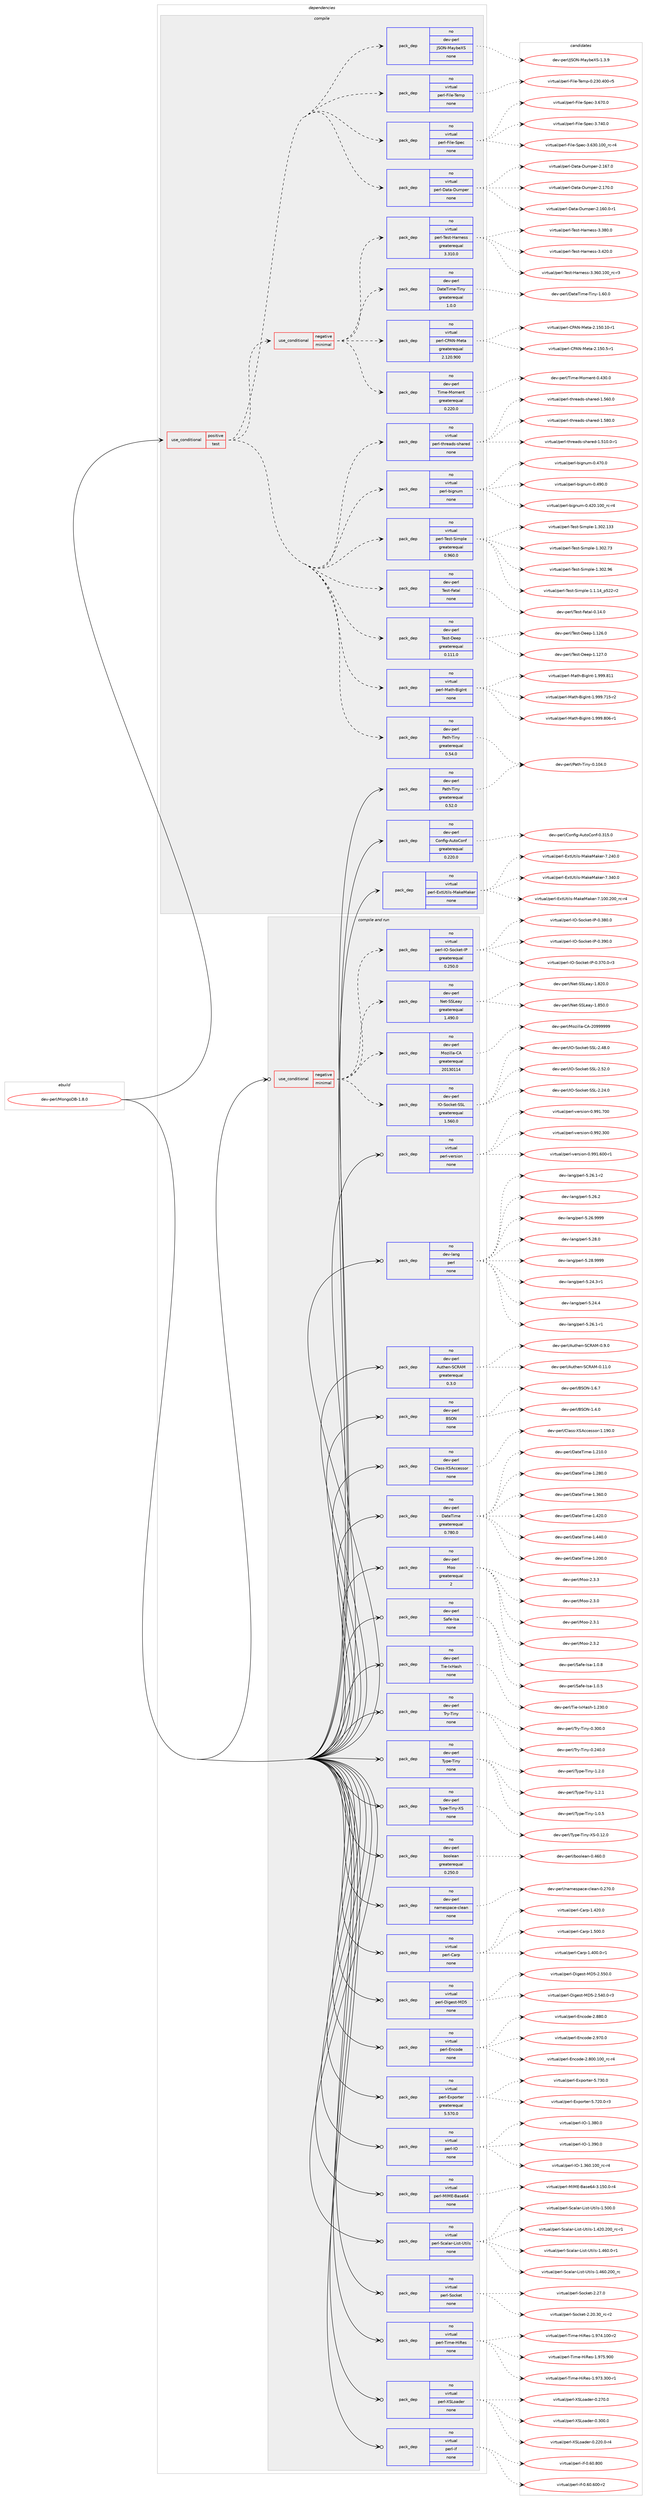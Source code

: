 digraph prolog {

# *************
# Graph options
# *************

newrank=true;
concentrate=true;
compound=true;
graph [rankdir=LR,fontname=Helvetica,fontsize=10,ranksep=1.5];#, ranksep=2.5, nodesep=0.2];
edge  [arrowhead=vee];
node  [fontname=Helvetica,fontsize=10];

# **********
# The ebuild
# **********

subgraph cluster_leftcol {
color=gray;
rank=same;
label=<<i>ebuild</i>>;
id [label="dev-perl/MongoDB-1.8.0", color=red, width=4, href="../dev-perl/MongoDB-1.8.0.svg"];
}

# ****************
# The dependencies
# ****************

subgraph cluster_midcol {
color=gray;
label=<<i>dependencies</i>>;
subgraph cluster_compile {
fillcolor="#eeeeee";
style=filled;
label=<<i>compile</i>>;
subgraph cond368482 {
dependency1384725 [label=<<TABLE BORDER="0" CELLBORDER="1" CELLSPACING="0" CELLPADDING="4"><TR><TD ROWSPAN="3" CELLPADDING="10">use_conditional</TD></TR><TR><TD>positive</TD></TR><TR><TD>test</TD></TR></TABLE>>, shape=none, color=red];
subgraph cond368483 {
dependency1384726 [label=<<TABLE BORDER="0" CELLBORDER="1" CELLSPACING="0" CELLPADDING="4"><TR><TD ROWSPAN="3" CELLPADDING="10">use_conditional</TD></TR><TR><TD>negative</TD></TR><TR><TD>minimal</TD></TR></TABLE>>, shape=none, color=red];
subgraph pack993188 {
dependency1384727 [label=<<TABLE BORDER="0" CELLBORDER="1" CELLSPACING="0" CELLPADDING="4" WIDTH="220"><TR><TD ROWSPAN="6" CELLPADDING="30">pack_dep</TD></TR><TR><TD WIDTH="110">no</TD></TR><TR><TD>virtual</TD></TR><TR><TD>perl-CPAN-Meta</TD></TR><TR><TD>greaterequal</TD></TR><TR><TD>2.120.900</TD></TR></TABLE>>, shape=none, color=blue];
}
dependency1384726:e -> dependency1384727:w [weight=20,style="dashed",arrowhead="vee"];
subgraph pack993189 {
dependency1384728 [label=<<TABLE BORDER="0" CELLBORDER="1" CELLSPACING="0" CELLPADDING="4" WIDTH="220"><TR><TD ROWSPAN="6" CELLPADDING="30">pack_dep</TD></TR><TR><TD WIDTH="110">no</TD></TR><TR><TD>dev-perl</TD></TR><TR><TD>DateTime-Tiny</TD></TR><TR><TD>greaterequal</TD></TR><TR><TD>1.0.0</TD></TR></TABLE>>, shape=none, color=blue];
}
dependency1384726:e -> dependency1384728:w [weight=20,style="dashed",arrowhead="vee"];
subgraph pack993190 {
dependency1384729 [label=<<TABLE BORDER="0" CELLBORDER="1" CELLSPACING="0" CELLPADDING="4" WIDTH="220"><TR><TD ROWSPAN="6" CELLPADDING="30">pack_dep</TD></TR><TR><TD WIDTH="110">no</TD></TR><TR><TD>virtual</TD></TR><TR><TD>perl-Test-Harness</TD></TR><TR><TD>greaterequal</TD></TR><TR><TD>3.310.0</TD></TR></TABLE>>, shape=none, color=blue];
}
dependency1384726:e -> dependency1384729:w [weight=20,style="dashed",arrowhead="vee"];
subgraph pack993191 {
dependency1384730 [label=<<TABLE BORDER="0" CELLBORDER="1" CELLSPACING="0" CELLPADDING="4" WIDTH="220"><TR><TD ROWSPAN="6" CELLPADDING="30">pack_dep</TD></TR><TR><TD WIDTH="110">no</TD></TR><TR><TD>dev-perl</TD></TR><TR><TD>Time-Moment</TD></TR><TR><TD>greaterequal</TD></TR><TR><TD>0.220.0</TD></TR></TABLE>>, shape=none, color=blue];
}
dependency1384726:e -> dependency1384730:w [weight=20,style="dashed",arrowhead="vee"];
}
dependency1384725:e -> dependency1384726:w [weight=20,style="dashed",arrowhead="vee"];
subgraph pack993192 {
dependency1384731 [label=<<TABLE BORDER="0" CELLBORDER="1" CELLSPACING="0" CELLPADDING="4" WIDTH="220"><TR><TD ROWSPAN="6" CELLPADDING="30">pack_dep</TD></TR><TR><TD WIDTH="110">no</TD></TR><TR><TD>virtual</TD></TR><TR><TD>perl-Data-Dumper</TD></TR><TR><TD>none</TD></TR><TR><TD></TD></TR></TABLE>>, shape=none, color=blue];
}
dependency1384725:e -> dependency1384731:w [weight=20,style="dashed",arrowhead="vee"];
subgraph pack993193 {
dependency1384732 [label=<<TABLE BORDER="0" CELLBORDER="1" CELLSPACING="0" CELLPADDING="4" WIDTH="220"><TR><TD ROWSPAN="6" CELLPADDING="30">pack_dep</TD></TR><TR><TD WIDTH="110">no</TD></TR><TR><TD>virtual</TD></TR><TR><TD>perl-File-Spec</TD></TR><TR><TD>none</TD></TR><TR><TD></TD></TR></TABLE>>, shape=none, color=blue];
}
dependency1384725:e -> dependency1384732:w [weight=20,style="dashed",arrowhead="vee"];
subgraph pack993194 {
dependency1384733 [label=<<TABLE BORDER="0" CELLBORDER="1" CELLSPACING="0" CELLPADDING="4" WIDTH="220"><TR><TD ROWSPAN="6" CELLPADDING="30">pack_dep</TD></TR><TR><TD WIDTH="110">no</TD></TR><TR><TD>virtual</TD></TR><TR><TD>perl-File-Temp</TD></TR><TR><TD>none</TD></TR><TR><TD></TD></TR></TABLE>>, shape=none, color=blue];
}
dependency1384725:e -> dependency1384733:w [weight=20,style="dashed",arrowhead="vee"];
subgraph pack993195 {
dependency1384734 [label=<<TABLE BORDER="0" CELLBORDER="1" CELLSPACING="0" CELLPADDING="4" WIDTH="220"><TR><TD ROWSPAN="6" CELLPADDING="30">pack_dep</TD></TR><TR><TD WIDTH="110">no</TD></TR><TR><TD>dev-perl</TD></TR><TR><TD>JSON-MaybeXS</TD></TR><TR><TD>none</TD></TR><TR><TD></TD></TR></TABLE>>, shape=none, color=blue];
}
dependency1384725:e -> dependency1384734:w [weight=20,style="dashed",arrowhead="vee"];
subgraph pack993196 {
dependency1384735 [label=<<TABLE BORDER="0" CELLBORDER="1" CELLSPACING="0" CELLPADDING="4" WIDTH="220"><TR><TD ROWSPAN="6" CELLPADDING="30">pack_dep</TD></TR><TR><TD WIDTH="110">no</TD></TR><TR><TD>virtual</TD></TR><TR><TD>perl-Math-BigInt</TD></TR><TR><TD>none</TD></TR><TR><TD></TD></TR></TABLE>>, shape=none, color=blue];
}
dependency1384725:e -> dependency1384735:w [weight=20,style="dashed",arrowhead="vee"];
subgraph pack993197 {
dependency1384736 [label=<<TABLE BORDER="0" CELLBORDER="1" CELLSPACING="0" CELLPADDING="4" WIDTH="220"><TR><TD ROWSPAN="6" CELLPADDING="30">pack_dep</TD></TR><TR><TD WIDTH="110">no</TD></TR><TR><TD>dev-perl</TD></TR><TR><TD>Path-Tiny</TD></TR><TR><TD>greaterequal</TD></TR><TR><TD>0.54.0</TD></TR></TABLE>>, shape=none, color=blue];
}
dependency1384725:e -> dependency1384736:w [weight=20,style="dashed",arrowhead="vee"];
subgraph pack993198 {
dependency1384737 [label=<<TABLE BORDER="0" CELLBORDER="1" CELLSPACING="0" CELLPADDING="4" WIDTH="220"><TR><TD ROWSPAN="6" CELLPADDING="30">pack_dep</TD></TR><TR><TD WIDTH="110">no</TD></TR><TR><TD>dev-perl</TD></TR><TR><TD>Test-Deep</TD></TR><TR><TD>greaterequal</TD></TR><TR><TD>0.111.0</TD></TR></TABLE>>, shape=none, color=blue];
}
dependency1384725:e -> dependency1384737:w [weight=20,style="dashed",arrowhead="vee"];
subgraph pack993199 {
dependency1384738 [label=<<TABLE BORDER="0" CELLBORDER="1" CELLSPACING="0" CELLPADDING="4" WIDTH="220"><TR><TD ROWSPAN="6" CELLPADDING="30">pack_dep</TD></TR><TR><TD WIDTH="110">no</TD></TR><TR><TD>dev-perl</TD></TR><TR><TD>Test-Fatal</TD></TR><TR><TD>none</TD></TR><TR><TD></TD></TR></TABLE>>, shape=none, color=blue];
}
dependency1384725:e -> dependency1384738:w [weight=20,style="dashed",arrowhead="vee"];
subgraph pack993200 {
dependency1384739 [label=<<TABLE BORDER="0" CELLBORDER="1" CELLSPACING="0" CELLPADDING="4" WIDTH="220"><TR><TD ROWSPAN="6" CELLPADDING="30">pack_dep</TD></TR><TR><TD WIDTH="110">no</TD></TR><TR><TD>virtual</TD></TR><TR><TD>perl-Test-Simple</TD></TR><TR><TD>greaterequal</TD></TR><TR><TD>0.960.0</TD></TR></TABLE>>, shape=none, color=blue];
}
dependency1384725:e -> dependency1384739:w [weight=20,style="dashed",arrowhead="vee"];
subgraph pack993201 {
dependency1384740 [label=<<TABLE BORDER="0" CELLBORDER="1" CELLSPACING="0" CELLPADDING="4" WIDTH="220"><TR><TD ROWSPAN="6" CELLPADDING="30">pack_dep</TD></TR><TR><TD WIDTH="110">no</TD></TR><TR><TD>virtual</TD></TR><TR><TD>perl-bignum</TD></TR><TR><TD>none</TD></TR><TR><TD></TD></TR></TABLE>>, shape=none, color=blue];
}
dependency1384725:e -> dependency1384740:w [weight=20,style="dashed",arrowhead="vee"];
subgraph pack993202 {
dependency1384741 [label=<<TABLE BORDER="0" CELLBORDER="1" CELLSPACING="0" CELLPADDING="4" WIDTH="220"><TR><TD ROWSPAN="6" CELLPADDING="30">pack_dep</TD></TR><TR><TD WIDTH="110">no</TD></TR><TR><TD>virtual</TD></TR><TR><TD>perl-threads-shared</TD></TR><TR><TD>none</TD></TR><TR><TD></TD></TR></TABLE>>, shape=none, color=blue];
}
dependency1384725:e -> dependency1384741:w [weight=20,style="dashed",arrowhead="vee"];
}
id:e -> dependency1384725:w [weight=20,style="solid",arrowhead="vee"];
subgraph pack993203 {
dependency1384742 [label=<<TABLE BORDER="0" CELLBORDER="1" CELLSPACING="0" CELLPADDING="4" WIDTH="220"><TR><TD ROWSPAN="6" CELLPADDING="30">pack_dep</TD></TR><TR><TD WIDTH="110">no</TD></TR><TR><TD>dev-perl</TD></TR><TR><TD>Config-AutoConf</TD></TR><TR><TD>greaterequal</TD></TR><TR><TD>0.220.0</TD></TR></TABLE>>, shape=none, color=blue];
}
id:e -> dependency1384742:w [weight=20,style="solid",arrowhead="vee"];
subgraph pack993204 {
dependency1384743 [label=<<TABLE BORDER="0" CELLBORDER="1" CELLSPACING="0" CELLPADDING="4" WIDTH="220"><TR><TD ROWSPAN="6" CELLPADDING="30">pack_dep</TD></TR><TR><TD WIDTH="110">no</TD></TR><TR><TD>dev-perl</TD></TR><TR><TD>Path-Tiny</TD></TR><TR><TD>greaterequal</TD></TR><TR><TD>0.52.0</TD></TR></TABLE>>, shape=none, color=blue];
}
id:e -> dependency1384743:w [weight=20,style="solid",arrowhead="vee"];
subgraph pack993205 {
dependency1384744 [label=<<TABLE BORDER="0" CELLBORDER="1" CELLSPACING="0" CELLPADDING="4" WIDTH="220"><TR><TD ROWSPAN="6" CELLPADDING="30">pack_dep</TD></TR><TR><TD WIDTH="110">no</TD></TR><TR><TD>virtual</TD></TR><TR><TD>perl-ExtUtils-MakeMaker</TD></TR><TR><TD>none</TD></TR><TR><TD></TD></TR></TABLE>>, shape=none, color=blue];
}
id:e -> dependency1384744:w [weight=20,style="solid",arrowhead="vee"];
}
subgraph cluster_compileandrun {
fillcolor="#eeeeee";
style=filled;
label=<<i>compile and run</i>>;
subgraph cond368484 {
dependency1384745 [label=<<TABLE BORDER="0" CELLBORDER="1" CELLSPACING="0" CELLPADDING="4"><TR><TD ROWSPAN="3" CELLPADDING="10">use_conditional</TD></TR><TR><TD>negative</TD></TR><TR><TD>minimal</TD></TR></TABLE>>, shape=none, color=red];
subgraph pack993206 {
dependency1384746 [label=<<TABLE BORDER="0" CELLBORDER="1" CELLSPACING="0" CELLPADDING="4" WIDTH="220"><TR><TD ROWSPAN="6" CELLPADDING="30">pack_dep</TD></TR><TR><TD WIDTH="110">no</TD></TR><TR><TD>virtual</TD></TR><TR><TD>perl-IO-Socket-IP</TD></TR><TR><TD>greaterequal</TD></TR><TR><TD>0.250.0</TD></TR></TABLE>>, shape=none, color=blue];
}
dependency1384745:e -> dependency1384746:w [weight=20,style="dashed",arrowhead="vee"];
subgraph pack993207 {
dependency1384747 [label=<<TABLE BORDER="0" CELLBORDER="1" CELLSPACING="0" CELLPADDING="4" WIDTH="220"><TR><TD ROWSPAN="6" CELLPADDING="30">pack_dep</TD></TR><TR><TD WIDTH="110">no</TD></TR><TR><TD>dev-perl</TD></TR><TR><TD>IO-Socket-SSL</TD></TR><TR><TD>greaterequal</TD></TR><TR><TD>1.560.0</TD></TR></TABLE>>, shape=none, color=blue];
}
dependency1384745:e -> dependency1384747:w [weight=20,style="dashed",arrowhead="vee"];
subgraph pack993208 {
dependency1384748 [label=<<TABLE BORDER="0" CELLBORDER="1" CELLSPACING="0" CELLPADDING="4" WIDTH="220"><TR><TD ROWSPAN="6" CELLPADDING="30">pack_dep</TD></TR><TR><TD WIDTH="110">no</TD></TR><TR><TD>dev-perl</TD></TR><TR><TD>Mozilla-CA</TD></TR><TR><TD>greaterequal</TD></TR><TR><TD>20130114</TD></TR></TABLE>>, shape=none, color=blue];
}
dependency1384745:e -> dependency1384748:w [weight=20,style="dashed",arrowhead="vee"];
subgraph pack993209 {
dependency1384749 [label=<<TABLE BORDER="0" CELLBORDER="1" CELLSPACING="0" CELLPADDING="4" WIDTH="220"><TR><TD ROWSPAN="6" CELLPADDING="30">pack_dep</TD></TR><TR><TD WIDTH="110">no</TD></TR><TR><TD>dev-perl</TD></TR><TR><TD>Net-SSLeay</TD></TR><TR><TD>greaterequal</TD></TR><TR><TD>1.490.0</TD></TR></TABLE>>, shape=none, color=blue];
}
dependency1384745:e -> dependency1384749:w [weight=20,style="dashed",arrowhead="vee"];
}
id:e -> dependency1384745:w [weight=20,style="solid",arrowhead="odotvee"];
subgraph pack993210 {
dependency1384750 [label=<<TABLE BORDER="0" CELLBORDER="1" CELLSPACING="0" CELLPADDING="4" WIDTH="220"><TR><TD ROWSPAN="6" CELLPADDING="30">pack_dep</TD></TR><TR><TD WIDTH="110">no</TD></TR><TR><TD>dev-lang</TD></TR><TR><TD>perl</TD></TR><TR><TD>none</TD></TR><TR><TD></TD></TR></TABLE>>, shape=none, color=blue];
}
id:e -> dependency1384750:w [weight=20,style="solid",arrowhead="odotvee"];
subgraph pack993211 {
dependency1384751 [label=<<TABLE BORDER="0" CELLBORDER="1" CELLSPACING="0" CELLPADDING="4" WIDTH="220"><TR><TD ROWSPAN="6" CELLPADDING="30">pack_dep</TD></TR><TR><TD WIDTH="110">no</TD></TR><TR><TD>dev-perl</TD></TR><TR><TD>Authen-SCRAM</TD></TR><TR><TD>greaterequal</TD></TR><TR><TD>0.3.0</TD></TR></TABLE>>, shape=none, color=blue];
}
id:e -> dependency1384751:w [weight=20,style="solid",arrowhead="odotvee"];
subgraph pack993212 {
dependency1384752 [label=<<TABLE BORDER="0" CELLBORDER="1" CELLSPACING="0" CELLPADDING="4" WIDTH="220"><TR><TD ROWSPAN="6" CELLPADDING="30">pack_dep</TD></TR><TR><TD WIDTH="110">no</TD></TR><TR><TD>dev-perl</TD></TR><TR><TD>BSON</TD></TR><TR><TD>none</TD></TR><TR><TD></TD></TR></TABLE>>, shape=none, color=blue];
}
id:e -> dependency1384752:w [weight=20,style="solid",arrowhead="odotvee"];
subgraph pack993213 {
dependency1384753 [label=<<TABLE BORDER="0" CELLBORDER="1" CELLSPACING="0" CELLPADDING="4" WIDTH="220"><TR><TD ROWSPAN="6" CELLPADDING="30">pack_dep</TD></TR><TR><TD WIDTH="110">no</TD></TR><TR><TD>dev-perl</TD></TR><TR><TD>Class-XSAccessor</TD></TR><TR><TD>none</TD></TR><TR><TD></TD></TR></TABLE>>, shape=none, color=blue];
}
id:e -> dependency1384753:w [weight=20,style="solid",arrowhead="odotvee"];
subgraph pack993214 {
dependency1384754 [label=<<TABLE BORDER="0" CELLBORDER="1" CELLSPACING="0" CELLPADDING="4" WIDTH="220"><TR><TD ROWSPAN="6" CELLPADDING="30">pack_dep</TD></TR><TR><TD WIDTH="110">no</TD></TR><TR><TD>dev-perl</TD></TR><TR><TD>DateTime</TD></TR><TR><TD>greaterequal</TD></TR><TR><TD>0.780.0</TD></TR></TABLE>>, shape=none, color=blue];
}
id:e -> dependency1384754:w [weight=20,style="solid",arrowhead="odotvee"];
subgraph pack993215 {
dependency1384755 [label=<<TABLE BORDER="0" CELLBORDER="1" CELLSPACING="0" CELLPADDING="4" WIDTH="220"><TR><TD ROWSPAN="6" CELLPADDING="30">pack_dep</TD></TR><TR><TD WIDTH="110">no</TD></TR><TR><TD>dev-perl</TD></TR><TR><TD>Moo</TD></TR><TR><TD>greaterequal</TD></TR><TR><TD>2</TD></TR></TABLE>>, shape=none, color=blue];
}
id:e -> dependency1384755:w [weight=20,style="solid",arrowhead="odotvee"];
subgraph pack993216 {
dependency1384756 [label=<<TABLE BORDER="0" CELLBORDER="1" CELLSPACING="0" CELLPADDING="4" WIDTH="220"><TR><TD ROWSPAN="6" CELLPADDING="30">pack_dep</TD></TR><TR><TD WIDTH="110">no</TD></TR><TR><TD>dev-perl</TD></TR><TR><TD>Safe-Isa</TD></TR><TR><TD>none</TD></TR><TR><TD></TD></TR></TABLE>>, shape=none, color=blue];
}
id:e -> dependency1384756:w [weight=20,style="solid",arrowhead="odotvee"];
subgraph pack993217 {
dependency1384757 [label=<<TABLE BORDER="0" CELLBORDER="1" CELLSPACING="0" CELLPADDING="4" WIDTH="220"><TR><TD ROWSPAN="6" CELLPADDING="30">pack_dep</TD></TR><TR><TD WIDTH="110">no</TD></TR><TR><TD>dev-perl</TD></TR><TR><TD>Tie-IxHash</TD></TR><TR><TD>none</TD></TR><TR><TD></TD></TR></TABLE>>, shape=none, color=blue];
}
id:e -> dependency1384757:w [weight=20,style="solid",arrowhead="odotvee"];
subgraph pack993218 {
dependency1384758 [label=<<TABLE BORDER="0" CELLBORDER="1" CELLSPACING="0" CELLPADDING="4" WIDTH="220"><TR><TD ROWSPAN="6" CELLPADDING="30">pack_dep</TD></TR><TR><TD WIDTH="110">no</TD></TR><TR><TD>dev-perl</TD></TR><TR><TD>Try-Tiny</TD></TR><TR><TD>none</TD></TR><TR><TD></TD></TR></TABLE>>, shape=none, color=blue];
}
id:e -> dependency1384758:w [weight=20,style="solid",arrowhead="odotvee"];
subgraph pack993219 {
dependency1384759 [label=<<TABLE BORDER="0" CELLBORDER="1" CELLSPACING="0" CELLPADDING="4" WIDTH="220"><TR><TD ROWSPAN="6" CELLPADDING="30">pack_dep</TD></TR><TR><TD WIDTH="110">no</TD></TR><TR><TD>dev-perl</TD></TR><TR><TD>Type-Tiny</TD></TR><TR><TD>none</TD></TR><TR><TD></TD></TR></TABLE>>, shape=none, color=blue];
}
id:e -> dependency1384759:w [weight=20,style="solid",arrowhead="odotvee"];
subgraph pack993220 {
dependency1384760 [label=<<TABLE BORDER="0" CELLBORDER="1" CELLSPACING="0" CELLPADDING="4" WIDTH="220"><TR><TD ROWSPAN="6" CELLPADDING="30">pack_dep</TD></TR><TR><TD WIDTH="110">no</TD></TR><TR><TD>dev-perl</TD></TR><TR><TD>Type-Tiny-XS</TD></TR><TR><TD>none</TD></TR><TR><TD></TD></TR></TABLE>>, shape=none, color=blue];
}
id:e -> dependency1384760:w [weight=20,style="solid",arrowhead="odotvee"];
subgraph pack993221 {
dependency1384761 [label=<<TABLE BORDER="0" CELLBORDER="1" CELLSPACING="0" CELLPADDING="4" WIDTH="220"><TR><TD ROWSPAN="6" CELLPADDING="30">pack_dep</TD></TR><TR><TD WIDTH="110">no</TD></TR><TR><TD>dev-perl</TD></TR><TR><TD>boolean</TD></TR><TR><TD>greaterequal</TD></TR><TR><TD>0.250.0</TD></TR></TABLE>>, shape=none, color=blue];
}
id:e -> dependency1384761:w [weight=20,style="solid",arrowhead="odotvee"];
subgraph pack993222 {
dependency1384762 [label=<<TABLE BORDER="0" CELLBORDER="1" CELLSPACING="0" CELLPADDING="4" WIDTH="220"><TR><TD ROWSPAN="6" CELLPADDING="30">pack_dep</TD></TR><TR><TD WIDTH="110">no</TD></TR><TR><TD>dev-perl</TD></TR><TR><TD>namespace-clean</TD></TR><TR><TD>none</TD></TR><TR><TD></TD></TR></TABLE>>, shape=none, color=blue];
}
id:e -> dependency1384762:w [weight=20,style="solid",arrowhead="odotvee"];
subgraph pack993223 {
dependency1384763 [label=<<TABLE BORDER="0" CELLBORDER="1" CELLSPACING="0" CELLPADDING="4" WIDTH="220"><TR><TD ROWSPAN="6" CELLPADDING="30">pack_dep</TD></TR><TR><TD WIDTH="110">no</TD></TR><TR><TD>virtual</TD></TR><TR><TD>perl-Carp</TD></TR><TR><TD>none</TD></TR><TR><TD></TD></TR></TABLE>>, shape=none, color=blue];
}
id:e -> dependency1384763:w [weight=20,style="solid",arrowhead="odotvee"];
subgraph pack993224 {
dependency1384764 [label=<<TABLE BORDER="0" CELLBORDER="1" CELLSPACING="0" CELLPADDING="4" WIDTH="220"><TR><TD ROWSPAN="6" CELLPADDING="30">pack_dep</TD></TR><TR><TD WIDTH="110">no</TD></TR><TR><TD>virtual</TD></TR><TR><TD>perl-Digest-MD5</TD></TR><TR><TD>none</TD></TR><TR><TD></TD></TR></TABLE>>, shape=none, color=blue];
}
id:e -> dependency1384764:w [weight=20,style="solid",arrowhead="odotvee"];
subgraph pack993225 {
dependency1384765 [label=<<TABLE BORDER="0" CELLBORDER="1" CELLSPACING="0" CELLPADDING="4" WIDTH="220"><TR><TD ROWSPAN="6" CELLPADDING="30">pack_dep</TD></TR><TR><TD WIDTH="110">no</TD></TR><TR><TD>virtual</TD></TR><TR><TD>perl-Encode</TD></TR><TR><TD>none</TD></TR><TR><TD></TD></TR></TABLE>>, shape=none, color=blue];
}
id:e -> dependency1384765:w [weight=20,style="solid",arrowhead="odotvee"];
subgraph pack993226 {
dependency1384766 [label=<<TABLE BORDER="0" CELLBORDER="1" CELLSPACING="0" CELLPADDING="4" WIDTH="220"><TR><TD ROWSPAN="6" CELLPADDING="30">pack_dep</TD></TR><TR><TD WIDTH="110">no</TD></TR><TR><TD>virtual</TD></TR><TR><TD>perl-Exporter</TD></TR><TR><TD>greaterequal</TD></TR><TR><TD>5.570.0</TD></TR></TABLE>>, shape=none, color=blue];
}
id:e -> dependency1384766:w [weight=20,style="solid",arrowhead="odotvee"];
subgraph pack993227 {
dependency1384767 [label=<<TABLE BORDER="0" CELLBORDER="1" CELLSPACING="0" CELLPADDING="4" WIDTH="220"><TR><TD ROWSPAN="6" CELLPADDING="30">pack_dep</TD></TR><TR><TD WIDTH="110">no</TD></TR><TR><TD>virtual</TD></TR><TR><TD>perl-IO</TD></TR><TR><TD>none</TD></TR><TR><TD></TD></TR></TABLE>>, shape=none, color=blue];
}
id:e -> dependency1384767:w [weight=20,style="solid",arrowhead="odotvee"];
subgraph pack993228 {
dependency1384768 [label=<<TABLE BORDER="0" CELLBORDER="1" CELLSPACING="0" CELLPADDING="4" WIDTH="220"><TR><TD ROWSPAN="6" CELLPADDING="30">pack_dep</TD></TR><TR><TD WIDTH="110">no</TD></TR><TR><TD>virtual</TD></TR><TR><TD>perl-MIME-Base64</TD></TR><TR><TD>none</TD></TR><TR><TD></TD></TR></TABLE>>, shape=none, color=blue];
}
id:e -> dependency1384768:w [weight=20,style="solid",arrowhead="odotvee"];
subgraph pack993229 {
dependency1384769 [label=<<TABLE BORDER="0" CELLBORDER="1" CELLSPACING="0" CELLPADDING="4" WIDTH="220"><TR><TD ROWSPAN="6" CELLPADDING="30">pack_dep</TD></TR><TR><TD WIDTH="110">no</TD></TR><TR><TD>virtual</TD></TR><TR><TD>perl-Scalar-List-Utils</TD></TR><TR><TD>none</TD></TR><TR><TD></TD></TR></TABLE>>, shape=none, color=blue];
}
id:e -> dependency1384769:w [weight=20,style="solid",arrowhead="odotvee"];
subgraph pack993230 {
dependency1384770 [label=<<TABLE BORDER="0" CELLBORDER="1" CELLSPACING="0" CELLPADDING="4" WIDTH="220"><TR><TD ROWSPAN="6" CELLPADDING="30">pack_dep</TD></TR><TR><TD WIDTH="110">no</TD></TR><TR><TD>virtual</TD></TR><TR><TD>perl-Socket</TD></TR><TR><TD>none</TD></TR><TR><TD></TD></TR></TABLE>>, shape=none, color=blue];
}
id:e -> dependency1384770:w [weight=20,style="solid",arrowhead="odotvee"];
subgraph pack993231 {
dependency1384771 [label=<<TABLE BORDER="0" CELLBORDER="1" CELLSPACING="0" CELLPADDING="4" WIDTH="220"><TR><TD ROWSPAN="6" CELLPADDING="30">pack_dep</TD></TR><TR><TD WIDTH="110">no</TD></TR><TR><TD>virtual</TD></TR><TR><TD>perl-Time-HiRes</TD></TR><TR><TD>none</TD></TR><TR><TD></TD></TR></TABLE>>, shape=none, color=blue];
}
id:e -> dependency1384771:w [weight=20,style="solid",arrowhead="odotvee"];
subgraph pack993232 {
dependency1384772 [label=<<TABLE BORDER="0" CELLBORDER="1" CELLSPACING="0" CELLPADDING="4" WIDTH="220"><TR><TD ROWSPAN="6" CELLPADDING="30">pack_dep</TD></TR><TR><TD WIDTH="110">no</TD></TR><TR><TD>virtual</TD></TR><TR><TD>perl-XSLoader</TD></TR><TR><TD>none</TD></TR><TR><TD></TD></TR></TABLE>>, shape=none, color=blue];
}
id:e -> dependency1384772:w [weight=20,style="solid",arrowhead="odotvee"];
subgraph pack993233 {
dependency1384773 [label=<<TABLE BORDER="0" CELLBORDER="1" CELLSPACING="0" CELLPADDING="4" WIDTH="220"><TR><TD ROWSPAN="6" CELLPADDING="30">pack_dep</TD></TR><TR><TD WIDTH="110">no</TD></TR><TR><TD>virtual</TD></TR><TR><TD>perl-if</TD></TR><TR><TD>none</TD></TR><TR><TD></TD></TR></TABLE>>, shape=none, color=blue];
}
id:e -> dependency1384773:w [weight=20,style="solid",arrowhead="odotvee"];
subgraph pack993234 {
dependency1384774 [label=<<TABLE BORDER="0" CELLBORDER="1" CELLSPACING="0" CELLPADDING="4" WIDTH="220"><TR><TD ROWSPAN="6" CELLPADDING="30">pack_dep</TD></TR><TR><TD WIDTH="110">no</TD></TR><TR><TD>virtual</TD></TR><TR><TD>perl-version</TD></TR><TR><TD>none</TD></TR><TR><TD></TD></TR></TABLE>>, shape=none, color=blue];
}
id:e -> dependency1384774:w [weight=20,style="solid",arrowhead="odotvee"];
}
subgraph cluster_run {
fillcolor="#eeeeee";
style=filled;
label=<<i>run</i>>;
}
}

# **************
# The candidates
# **************

subgraph cluster_choices {
rank=same;
color=gray;
label=<<i>candidates</i>>;

subgraph choice993188 {
color=black;
nodesep=1;
choice118105114116117971084711210111410845678065784577101116974550464953484649484511449 [label="virtual/perl-CPAN-Meta-2.150.10-r1", color=red, width=4,href="../virtual/perl-CPAN-Meta-2.150.10-r1.svg"];
choice1181051141161179710847112101114108456780657845771011169745504649534846534511449 [label="virtual/perl-CPAN-Meta-2.150.5-r1", color=red, width=4,href="../virtual/perl-CPAN-Meta-2.150.5-r1.svg"];
dependency1384727:e -> choice118105114116117971084711210111410845678065784577101116974550464953484649484511449:w [style=dotted,weight="100"];
dependency1384727:e -> choice1181051141161179710847112101114108456780657845771011169745504649534846534511449:w [style=dotted,weight="100"];
}
subgraph choice993189 {
color=black;
nodesep=1;
choice1001011184511210111410847689711610184105109101458410511012145494654484648 [label="dev-perl/DateTime-Tiny-1.60.0", color=red, width=4,href="../dev-perl/DateTime-Tiny-1.60.0.svg"];
dependency1384728:e -> choice1001011184511210111410847689711610184105109101458410511012145494654484648:w [style=dotted,weight="100"];
}
subgraph choice993190 {
color=black;
nodesep=1;
choice118105114116117971084711210111410845841011151164572971141101011151154551465154484649484895114994511451 [label="virtual/perl-Test-Harness-3.360.100_rc-r3", color=red, width=4,href="../virtual/perl-Test-Harness-3.360.100_rc-r3.svg"];
choice118105114116117971084711210111410845841011151164572971141101011151154551465156484648 [label="virtual/perl-Test-Harness-3.380.0", color=red, width=4,href="../virtual/perl-Test-Harness-3.380.0.svg"];
choice118105114116117971084711210111410845841011151164572971141101011151154551465250484648 [label="virtual/perl-Test-Harness-3.420.0", color=red, width=4,href="../virtual/perl-Test-Harness-3.420.0.svg"];
dependency1384729:e -> choice118105114116117971084711210111410845841011151164572971141101011151154551465154484649484895114994511451:w [style=dotted,weight="100"];
dependency1384729:e -> choice118105114116117971084711210111410845841011151164572971141101011151154551465156484648:w [style=dotted,weight="100"];
dependency1384729:e -> choice118105114116117971084711210111410845841011151164572971141101011151154551465250484648:w [style=dotted,weight="100"];
}
subgraph choice993191 {
color=black;
nodesep=1;
choice10010111845112101114108478410510910145771111091011101164548465251484648 [label="dev-perl/Time-Moment-0.430.0", color=red, width=4,href="../dev-perl/Time-Moment-0.430.0.svg"];
dependency1384730:e -> choice10010111845112101114108478410510910145771111091011101164548465251484648:w [style=dotted,weight="100"];
}
subgraph choice993192 {
color=black;
nodesep=1;
choice118105114116117971084711210111410845689711697456811710911210111445504649544846484511449 [label="virtual/perl-Data-Dumper-2.160.0-r1", color=red, width=4,href="../virtual/perl-Data-Dumper-2.160.0-r1.svg"];
choice11810511411611797108471121011141084568971169745681171091121011144550464954554648 [label="virtual/perl-Data-Dumper-2.167.0", color=red, width=4,href="../virtual/perl-Data-Dumper-2.167.0.svg"];
choice11810511411611797108471121011141084568971169745681171091121011144550464955484648 [label="virtual/perl-Data-Dumper-2.170.0", color=red, width=4,href="../virtual/perl-Data-Dumper-2.170.0.svg"];
dependency1384731:e -> choice118105114116117971084711210111410845689711697456811710911210111445504649544846484511449:w [style=dotted,weight="100"];
dependency1384731:e -> choice11810511411611797108471121011141084568971169745681171091121011144550464954554648:w [style=dotted,weight="100"];
dependency1384731:e -> choice11810511411611797108471121011141084568971169745681171091121011144550464955484648:w [style=dotted,weight="100"];
}
subgraph choice993193 {
color=black;
nodesep=1;
choice118105114116117971084711210111410845701051081014583112101994551465451484649484895114994511452 [label="virtual/perl-File-Spec-3.630.100_rc-r4", color=red, width=4,href="../virtual/perl-File-Spec-3.630.100_rc-r4.svg"];
choice118105114116117971084711210111410845701051081014583112101994551465455484648 [label="virtual/perl-File-Spec-3.670.0", color=red, width=4,href="../virtual/perl-File-Spec-3.670.0.svg"];
choice118105114116117971084711210111410845701051081014583112101994551465552484648 [label="virtual/perl-File-Spec-3.740.0", color=red, width=4,href="../virtual/perl-File-Spec-3.740.0.svg"];
dependency1384732:e -> choice118105114116117971084711210111410845701051081014583112101994551465451484649484895114994511452:w [style=dotted,weight="100"];
dependency1384732:e -> choice118105114116117971084711210111410845701051081014583112101994551465455484648:w [style=dotted,weight="100"];
dependency1384732:e -> choice118105114116117971084711210111410845701051081014583112101994551465552484648:w [style=dotted,weight="100"];
}
subgraph choice993194 {
color=black;
nodesep=1;
choice118105114116117971084711210111410845701051081014584101109112454846505148465248484511453 [label="virtual/perl-File-Temp-0.230.400-r5", color=red, width=4,href="../virtual/perl-File-Temp-0.230.400-r5.svg"];
dependency1384733:e -> choice118105114116117971084711210111410845701051081014584101109112454846505148465248484511453:w [style=dotted,weight="100"];
}
subgraph choice993195 {
color=black;
nodesep=1;
choice100101118451121011141084774837978457797121981018883454946514657 [label="dev-perl/JSON-MaybeXS-1.3.9", color=red, width=4,href="../dev-perl/JSON-MaybeXS-1.3.9.svg"];
dependency1384734:e -> choice100101118451121011141084774837978457797121981018883454946514657:w [style=dotted,weight="100"];
}
subgraph choice993196 {
color=black;
nodesep=1;
choice1181051141161179710847112101114108457797116104456610510373110116454946575757465549534511450 [label="virtual/perl-Math-BigInt-1.999.715-r2", color=red, width=4,href="../virtual/perl-Math-BigInt-1.999.715-r2.svg"];
choice1181051141161179710847112101114108457797116104456610510373110116454946575757465648544511449 [label="virtual/perl-Math-BigInt-1.999.806-r1", color=red, width=4,href="../virtual/perl-Math-BigInt-1.999.806-r1.svg"];
choice118105114116117971084711210111410845779711610445661051037311011645494657575746564949 [label="virtual/perl-Math-BigInt-1.999.811", color=red, width=4,href="../virtual/perl-Math-BigInt-1.999.811.svg"];
dependency1384735:e -> choice1181051141161179710847112101114108457797116104456610510373110116454946575757465549534511450:w [style=dotted,weight="100"];
dependency1384735:e -> choice1181051141161179710847112101114108457797116104456610510373110116454946575757465648544511449:w [style=dotted,weight="100"];
dependency1384735:e -> choice118105114116117971084711210111410845779711610445661051037311011645494657575746564949:w [style=dotted,weight="100"];
}
subgraph choice993197 {
color=black;
nodesep=1;
choice1001011184511210111410847809711610445841051101214548464948524648 [label="dev-perl/Path-Tiny-0.104.0", color=red, width=4,href="../dev-perl/Path-Tiny-0.104.0.svg"];
dependency1384736:e -> choice1001011184511210111410847809711610445841051101214548464948524648:w [style=dotted,weight="100"];
}
subgraph choice993198 {
color=black;
nodesep=1;
choice10010111845112101114108478410111511645681011011124549464950544648 [label="dev-perl/Test-Deep-1.126.0", color=red, width=4,href="../dev-perl/Test-Deep-1.126.0.svg"];
choice10010111845112101114108478410111511645681011011124549464950554648 [label="dev-perl/Test-Deep-1.127.0", color=red, width=4,href="../dev-perl/Test-Deep-1.127.0.svg"];
dependency1384737:e -> choice10010111845112101114108478410111511645681011011124549464950544648:w [style=dotted,weight="100"];
dependency1384737:e -> choice10010111845112101114108478410111511645681011011124549464950554648:w [style=dotted,weight="100"];
}
subgraph choice993199 {
color=black;
nodesep=1;
choice1001011184511210111410847841011151164570971169710845484649524648 [label="dev-perl/Test-Fatal-0.14.0", color=red, width=4,href="../dev-perl/Test-Fatal-0.14.0.svg"];
dependency1384738:e -> choice1001011184511210111410847841011151164570971169710845484649524648:w [style=dotted,weight="100"];
}
subgraph choice993200 {
color=black;
nodesep=1;
choice11810511411611797108471121011141084584101115116458310510911210810145494649464952951125350504511450 [label="virtual/perl-Test-Simple-1.1.14_p522-r2", color=red, width=4,href="../virtual/perl-Test-Simple-1.1.14_p522-r2.svg"];
choice11810511411611797108471121011141084584101115116458310510911210810145494651485046495151 [label="virtual/perl-Test-Simple-1.302.133", color=red, width=4,href="../virtual/perl-Test-Simple-1.302.133.svg"];
choice118105114116117971084711210111410845841011151164583105109112108101454946514850465551 [label="virtual/perl-Test-Simple-1.302.73", color=red, width=4,href="../virtual/perl-Test-Simple-1.302.73.svg"];
choice118105114116117971084711210111410845841011151164583105109112108101454946514850465754 [label="virtual/perl-Test-Simple-1.302.96", color=red, width=4,href="../virtual/perl-Test-Simple-1.302.96.svg"];
dependency1384739:e -> choice11810511411611797108471121011141084584101115116458310510911210810145494649464952951125350504511450:w [style=dotted,weight="100"];
dependency1384739:e -> choice11810511411611797108471121011141084584101115116458310510911210810145494651485046495151:w [style=dotted,weight="100"];
dependency1384739:e -> choice118105114116117971084711210111410845841011151164583105109112108101454946514850465551:w [style=dotted,weight="100"];
dependency1384739:e -> choice118105114116117971084711210111410845841011151164583105109112108101454946514850465754:w [style=dotted,weight="100"];
}
subgraph choice993201 {
color=black;
nodesep=1;
choice118105114116117971084711210111410845981051031101171094548465250484649484895114994511452 [label="virtual/perl-bignum-0.420.100_rc-r4", color=red, width=4,href="../virtual/perl-bignum-0.420.100_rc-r4.svg"];
choice118105114116117971084711210111410845981051031101171094548465255484648 [label="virtual/perl-bignum-0.470.0", color=red, width=4,href="../virtual/perl-bignum-0.470.0.svg"];
choice118105114116117971084711210111410845981051031101171094548465257484648 [label="virtual/perl-bignum-0.490.0", color=red, width=4,href="../virtual/perl-bignum-0.490.0.svg"];
dependency1384740:e -> choice118105114116117971084711210111410845981051031101171094548465250484649484895114994511452:w [style=dotted,weight="100"];
dependency1384740:e -> choice118105114116117971084711210111410845981051031101171094548465255484648:w [style=dotted,weight="100"];
dependency1384740:e -> choice118105114116117971084711210111410845981051031101171094548465257484648:w [style=dotted,weight="100"];
}
subgraph choice993202 {
color=black;
nodesep=1;
choice11810511411611797108471121011141084511610411410197100115451151049711410110045494653494846484511449 [label="virtual/perl-threads-shared-1.510.0-r1", color=red, width=4,href="../virtual/perl-threads-shared-1.510.0-r1.svg"];
choice1181051141161179710847112101114108451161041141019710011545115104971141011004549465354484648 [label="virtual/perl-threads-shared-1.560.0", color=red, width=4,href="../virtual/perl-threads-shared-1.560.0.svg"];
choice1181051141161179710847112101114108451161041141019710011545115104971141011004549465356484648 [label="virtual/perl-threads-shared-1.580.0", color=red, width=4,href="../virtual/perl-threads-shared-1.580.0.svg"];
dependency1384741:e -> choice11810511411611797108471121011141084511610411410197100115451151049711410110045494653494846484511449:w [style=dotted,weight="100"];
dependency1384741:e -> choice1181051141161179710847112101114108451161041141019710011545115104971141011004549465354484648:w [style=dotted,weight="100"];
dependency1384741:e -> choice1181051141161179710847112101114108451161041141019710011545115104971141011004549465356484648:w [style=dotted,weight="100"];
}
subgraph choice993203 {
color=black;
nodesep=1;
choice1001011184511210111410847671111101021051034565117116111671111101024548465149534648 [label="dev-perl/Config-AutoConf-0.315.0", color=red, width=4,href="../dev-perl/Config-AutoConf-0.315.0.svg"];
dependency1384742:e -> choice1001011184511210111410847671111101021051034565117116111671111101024548465149534648:w [style=dotted,weight="100"];
}
subgraph choice993204 {
color=black;
nodesep=1;
choice1001011184511210111410847809711610445841051101214548464948524648 [label="dev-perl/Path-Tiny-0.104.0", color=red, width=4,href="../dev-perl/Path-Tiny-0.104.0.svg"];
dependency1384743:e -> choice1001011184511210111410847809711610445841051101214548464948524648:w [style=dotted,weight="100"];
}
subgraph choice993205 {
color=black;
nodesep=1;
choice118105114116117971084711210111410845691201168511610510811545779710710177971071011144555464948484650484895114994511452 [label="virtual/perl-ExtUtils-MakeMaker-7.100.200_rc-r4", color=red, width=4,href="../virtual/perl-ExtUtils-MakeMaker-7.100.200_rc-r4.svg"];
choice118105114116117971084711210111410845691201168511610510811545779710710177971071011144555465052484648 [label="virtual/perl-ExtUtils-MakeMaker-7.240.0", color=red, width=4,href="../virtual/perl-ExtUtils-MakeMaker-7.240.0.svg"];
choice118105114116117971084711210111410845691201168511610510811545779710710177971071011144555465152484648 [label="virtual/perl-ExtUtils-MakeMaker-7.340.0", color=red, width=4,href="../virtual/perl-ExtUtils-MakeMaker-7.340.0.svg"];
dependency1384744:e -> choice118105114116117971084711210111410845691201168511610510811545779710710177971071011144555464948484650484895114994511452:w [style=dotted,weight="100"];
dependency1384744:e -> choice118105114116117971084711210111410845691201168511610510811545779710710177971071011144555465052484648:w [style=dotted,weight="100"];
dependency1384744:e -> choice118105114116117971084711210111410845691201168511610510811545779710710177971071011144555465152484648:w [style=dotted,weight="100"];
}
subgraph choice993206 {
color=black;
nodesep=1;
choice118105114116117971084711210111410845737945831119910710111645738045484651554846484511451 [label="virtual/perl-IO-Socket-IP-0.370.0-r3", color=red, width=4,href="../virtual/perl-IO-Socket-IP-0.370.0-r3.svg"];
choice11810511411611797108471121011141084573794583111991071011164573804548465156484648 [label="virtual/perl-IO-Socket-IP-0.380.0", color=red, width=4,href="../virtual/perl-IO-Socket-IP-0.380.0.svg"];
choice11810511411611797108471121011141084573794583111991071011164573804548465157484648 [label="virtual/perl-IO-Socket-IP-0.390.0", color=red, width=4,href="../virtual/perl-IO-Socket-IP-0.390.0.svg"];
dependency1384746:e -> choice118105114116117971084711210111410845737945831119910710111645738045484651554846484511451:w [style=dotted,weight="100"];
dependency1384746:e -> choice11810511411611797108471121011141084573794583111991071011164573804548465156484648:w [style=dotted,weight="100"];
dependency1384746:e -> choice11810511411611797108471121011141084573794583111991071011164573804548465157484648:w [style=dotted,weight="100"];
}
subgraph choice993207 {
color=black;
nodesep=1;
choice100101118451121011141084773794583111991071011164583837645504650524648 [label="dev-perl/IO-Socket-SSL-2.24.0", color=red, width=4,href="../dev-perl/IO-Socket-SSL-2.24.0.svg"];
choice100101118451121011141084773794583111991071011164583837645504652564648 [label="dev-perl/IO-Socket-SSL-2.48.0", color=red, width=4,href="../dev-perl/IO-Socket-SSL-2.48.0.svg"];
choice100101118451121011141084773794583111991071011164583837645504653504648 [label="dev-perl/IO-Socket-SSL-2.52.0", color=red, width=4,href="../dev-perl/IO-Socket-SSL-2.52.0.svg"];
dependency1384747:e -> choice100101118451121011141084773794583111991071011164583837645504650524648:w [style=dotted,weight="100"];
dependency1384747:e -> choice100101118451121011141084773794583111991071011164583837645504652564648:w [style=dotted,weight="100"];
dependency1384747:e -> choice100101118451121011141084773794583111991071011164583837645504653504648:w [style=dotted,weight="100"];
}
subgraph choice993208 {
color=black;
nodesep=1;
choice10010111845112101114108477711112210510810897456765455048575757575757 [label="dev-perl/Mozilla-CA-20999999", color=red, width=4,href="../dev-perl/Mozilla-CA-20999999.svg"];
dependency1384748:e -> choice10010111845112101114108477711112210510810897456765455048575757575757:w [style=dotted,weight="100"];
}
subgraph choice993209 {
color=black;
nodesep=1;
choice10010111845112101114108477810111645838376101971214549465650484648 [label="dev-perl/Net-SSLeay-1.820.0", color=red, width=4,href="../dev-perl/Net-SSLeay-1.820.0.svg"];
choice10010111845112101114108477810111645838376101971214549465653484648 [label="dev-perl/Net-SSLeay-1.850.0", color=red, width=4,href="../dev-perl/Net-SSLeay-1.850.0.svg"];
dependency1384749:e -> choice10010111845112101114108477810111645838376101971214549465650484648:w [style=dotted,weight="100"];
dependency1384749:e -> choice10010111845112101114108477810111645838376101971214549465653484648:w [style=dotted,weight="100"];
}
subgraph choice993210 {
color=black;
nodesep=1;
choice100101118451089711010347112101114108455346505246514511449 [label="dev-lang/perl-5.24.3-r1", color=red, width=4,href="../dev-lang/perl-5.24.3-r1.svg"];
choice10010111845108971101034711210111410845534650524652 [label="dev-lang/perl-5.24.4", color=red, width=4,href="../dev-lang/perl-5.24.4.svg"];
choice100101118451089711010347112101114108455346505446494511449 [label="dev-lang/perl-5.26.1-r1", color=red, width=4,href="../dev-lang/perl-5.26.1-r1.svg"];
choice100101118451089711010347112101114108455346505446494511450 [label="dev-lang/perl-5.26.1-r2", color=red, width=4,href="../dev-lang/perl-5.26.1-r2.svg"];
choice10010111845108971101034711210111410845534650544650 [label="dev-lang/perl-5.26.2", color=red, width=4,href="../dev-lang/perl-5.26.2.svg"];
choice10010111845108971101034711210111410845534650544657575757 [label="dev-lang/perl-5.26.9999", color=red, width=4,href="../dev-lang/perl-5.26.9999.svg"];
choice10010111845108971101034711210111410845534650564648 [label="dev-lang/perl-5.28.0", color=red, width=4,href="../dev-lang/perl-5.28.0.svg"];
choice10010111845108971101034711210111410845534650564657575757 [label="dev-lang/perl-5.28.9999", color=red, width=4,href="../dev-lang/perl-5.28.9999.svg"];
dependency1384750:e -> choice100101118451089711010347112101114108455346505246514511449:w [style=dotted,weight="100"];
dependency1384750:e -> choice10010111845108971101034711210111410845534650524652:w [style=dotted,weight="100"];
dependency1384750:e -> choice100101118451089711010347112101114108455346505446494511449:w [style=dotted,weight="100"];
dependency1384750:e -> choice100101118451089711010347112101114108455346505446494511450:w [style=dotted,weight="100"];
dependency1384750:e -> choice10010111845108971101034711210111410845534650544650:w [style=dotted,weight="100"];
dependency1384750:e -> choice10010111845108971101034711210111410845534650544657575757:w [style=dotted,weight="100"];
dependency1384750:e -> choice10010111845108971101034711210111410845534650564648:w [style=dotted,weight="100"];
dependency1384750:e -> choice10010111845108971101034711210111410845534650564657575757:w [style=dotted,weight="100"];
}
subgraph choice993211 {
color=black;
nodesep=1;
choice10010111845112101114108476511711610410111045836782657745484649494648 [label="dev-perl/Authen-SCRAM-0.11.0", color=red, width=4,href="../dev-perl/Authen-SCRAM-0.11.0.svg"];
choice100101118451121011141084765117116104101110458367826577454846574648 [label="dev-perl/Authen-SCRAM-0.9.0", color=red, width=4,href="../dev-perl/Authen-SCRAM-0.9.0.svg"];
dependency1384751:e -> choice10010111845112101114108476511711610410111045836782657745484649494648:w [style=dotted,weight="100"];
dependency1384751:e -> choice100101118451121011141084765117116104101110458367826577454846574648:w [style=dotted,weight="100"];
}
subgraph choice993212 {
color=black;
nodesep=1;
choice100101118451121011141084766837978454946524648 [label="dev-perl/BSON-1.4.0", color=red, width=4,href="../dev-perl/BSON-1.4.0.svg"];
choice100101118451121011141084766837978454946544655 [label="dev-perl/BSON-1.6.7", color=red, width=4,href="../dev-perl/BSON-1.6.7.svg"];
dependency1384752:e -> choice100101118451121011141084766837978454946524648:w [style=dotted,weight="100"];
dependency1384752:e -> choice100101118451121011141084766837978454946544655:w [style=dotted,weight="100"];
}
subgraph choice993213 {
color=black;
nodesep=1;
choice100101118451121011141084767108971151154588836599991011151151111144549464957484648 [label="dev-perl/Class-XSAccessor-1.190.0", color=red, width=4,href="../dev-perl/Class-XSAccessor-1.190.0.svg"];
dependency1384753:e -> choice100101118451121011141084767108971151154588836599991011151151111144549464957484648:w [style=dotted,weight="100"];
}
subgraph choice993214 {
color=black;
nodesep=1;
choice10010111845112101114108476897116101841051091014549465048484648 [label="dev-perl/DateTime-1.200.0", color=red, width=4,href="../dev-perl/DateTime-1.200.0.svg"];
choice10010111845112101114108476897116101841051091014549465049484648 [label="dev-perl/DateTime-1.210.0", color=red, width=4,href="../dev-perl/DateTime-1.210.0.svg"];
choice10010111845112101114108476897116101841051091014549465056484648 [label="dev-perl/DateTime-1.280.0", color=red, width=4,href="../dev-perl/DateTime-1.280.0.svg"];
choice10010111845112101114108476897116101841051091014549465154484648 [label="dev-perl/DateTime-1.360.0", color=red, width=4,href="../dev-perl/DateTime-1.360.0.svg"];
choice10010111845112101114108476897116101841051091014549465250484648 [label="dev-perl/DateTime-1.420.0", color=red, width=4,href="../dev-perl/DateTime-1.420.0.svg"];
choice10010111845112101114108476897116101841051091014549465252484648 [label="dev-perl/DateTime-1.440.0", color=red, width=4,href="../dev-perl/DateTime-1.440.0.svg"];
dependency1384754:e -> choice10010111845112101114108476897116101841051091014549465048484648:w [style=dotted,weight="100"];
dependency1384754:e -> choice10010111845112101114108476897116101841051091014549465049484648:w [style=dotted,weight="100"];
dependency1384754:e -> choice10010111845112101114108476897116101841051091014549465056484648:w [style=dotted,weight="100"];
dependency1384754:e -> choice10010111845112101114108476897116101841051091014549465154484648:w [style=dotted,weight="100"];
dependency1384754:e -> choice10010111845112101114108476897116101841051091014549465250484648:w [style=dotted,weight="100"];
dependency1384754:e -> choice10010111845112101114108476897116101841051091014549465252484648:w [style=dotted,weight="100"];
}
subgraph choice993215 {
color=black;
nodesep=1;
choice100101118451121011141084777111111455046514648 [label="dev-perl/Moo-2.3.0", color=red, width=4,href="../dev-perl/Moo-2.3.0.svg"];
choice100101118451121011141084777111111455046514649 [label="dev-perl/Moo-2.3.1", color=red, width=4,href="../dev-perl/Moo-2.3.1.svg"];
choice100101118451121011141084777111111455046514650 [label="dev-perl/Moo-2.3.2", color=red, width=4,href="../dev-perl/Moo-2.3.2.svg"];
choice100101118451121011141084777111111455046514651 [label="dev-perl/Moo-2.3.3", color=red, width=4,href="../dev-perl/Moo-2.3.3.svg"];
dependency1384755:e -> choice100101118451121011141084777111111455046514648:w [style=dotted,weight="100"];
dependency1384755:e -> choice100101118451121011141084777111111455046514649:w [style=dotted,weight="100"];
dependency1384755:e -> choice100101118451121011141084777111111455046514650:w [style=dotted,weight="100"];
dependency1384755:e -> choice100101118451121011141084777111111455046514651:w [style=dotted,weight="100"];
}
subgraph choice993216 {
color=black;
nodesep=1;
choice10010111845112101114108478397102101457311597454946484653 [label="dev-perl/Safe-Isa-1.0.5", color=red, width=4,href="../dev-perl/Safe-Isa-1.0.5.svg"];
choice10010111845112101114108478397102101457311597454946484656 [label="dev-perl/Safe-Isa-1.0.8", color=red, width=4,href="../dev-perl/Safe-Isa-1.0.8.svg"];
dependency1384756:e -> choice10010111845112101114108478397102101457311597454946484653:w [style=dotted,weight="100"];
dependency1384756:e -> choice10010111845112101114108478397102101457311597454946484656:w [style=dotted,weight="100"];
}
subgraph choice993217 {
color=black;
nodesep=1;
choice100101118451121011141084784105101457312072971151044549465051484648 [label="dev-perl/Tie-IxHash-1.230.0", color=red, width=4,href="../dev-perl/Tie-IxHash-1.230.0.svg"];
dependency1384757:e -> choice100101118451121011141084784105101457312072971151044549465051484648:w [style=dotted,weight="100"];
}
subgraph choice993218 {
color=black;
nodesep=1;
choice10010111845112101114108478411412145841051101214548465052484648 [label="dev-perl/Try-Tiny-0.240.0", color=red, width=4,href="../dev-perl/Try-Tiny-0.240.0.svg"];
choice10010111845112101114108478411412145841051101214548465148484648 [label="dev-perl/Try-Tiny-0.300.0", color=red, width=4,href="../dev-perl/Try-Tiny-0.300.0.svg"];
dependency1384758:e -> choice10010111845112101114108478411412145841051101214548465052484648:w [style=dotted,weight="100"];
dependency1384758:e -> choice10010111845112101114108478411412145841051101214548465148484648:w [style=dotted,weight="100"];
}
subgraph choice993219 {
color=black;
nodesep=1;
choice1001011184511210111410847841211121014584105110121454946484653 [label="dev-perl/Type-Tiny-1.0.5", color=red, width=4,href="../dev-perl/Type-Tiny-1.0.5.svg"];
choice1001011184511210111410847841211121014584105110121454946504648 [label="dev-perl/Type-Tiny-1.2.0", color=red, width=4,href="../dev-perl/Type-Tiny-1.2.0.svg"];
choice1001011184511210111410847841211121014584105110121454946504649 [label="dev-perl/Type-Tiny-1.2.1", color=red, width=4,href="../dev-perl/Type-Tiny-1.2.1.svg"];
dependency1384759:e -> choice1001011184511210111410847841211121014584105110121454946484653:w [style=dotted,weight="100"];
dependency1384759:e -> choice1001011184511210111410847841211121014584105110121454946504648:w [style=dotted,weight="100"];
dependency1384759:e -> choice1001011184511210111410847841211121014584105110121454946504649:w [style=dotted,weight="100"];
}
subgraph choice993220 {
color=black;
nodesep=1;
choice100101118451121011141084784121112101458410511012145888345484649504648 [label="dev-perl/Type-Tiny-XS-0.12.0", color=red, width=4,href="../dev-perl/Type-Tiny-XS-0.12.0.svg"];
dependency1384760:e -> choice100101118451121011141084784121112101458410511012145888345484649504648:w [style=dotted,weight="100"];
}
subgraph choice993221 {
color=black;
nodesep=1;
choice100101118451121011141084798111111108101971104548465254484648 [label="dev-perl/boolean-0.460.0", color=red, width=4,href="../dev-perl/boolean-0.460.0.svg"];
dependency1384761:e -> choice100101118451121011141084798111111108101971104548465254484648:w [style=dotted,weight="100"];
}
subgraph choice993222 {
color=black;
nodesep=1;
choice10010111845112101114108471109710910111511297991014599108101971104548465055484648 [label="dev-perl/namespace-clean-0.270.0", color=red, width=4,href="../dev-perl/namespace-clean-0.270.0.svg"];
dependency1384762:e -> choice10010111845112101114108471109710910111511297991014599108101971104548465055484648:w [style=dotted,weight="100"];
}
subgraph choice993223 {
color=black;
nodesep=1;
choice118105114116117971084711210111410845679711411245494652484846484511449 [label="virtual/perl-Carp-1.400.0-r1", color=red, width=4,href="../virtual/perl-Carp-1.400.0-r1.svg"];
choice11810511411611797108471121011141084567971141124549465250484648 [label="virtual/perl-Carp-1.420.0", color=red, width=4,href="../virtual/perl-Carp-1.420.0.svg"];
choice11810511411611797108471121011141084567971141124549465348484648 [label="virtual/perl-Carp-1.500.0", color=red, width=4,href="../virtual/perl-Carp-1.500.0.svg"];
dependency1384763:e -> choice118105114116117971084711210111410845679711411245494652484846484511449:w [style=dotted,weight="100"];
dependency1384763:e -> choice11810511411611797108471121011141084567971141124549465250484648:w [style=dotted,weight="100"];
dependency1384763:e -> choice11810511411611797108471121011141084567971141124549465348484648:w [style=dotted,weight="100"];
}
subgraph choice993224 {
color=black;
nodesep=1;
choice118105114116117971084711210111410845681051031011151164577685345504653524846484511451 [label="virtual/perl-Digest-MD5-2.540.0-r3", color=red, width=4,href="../virtual/perl-Digest-MD5-2.540.0-r3.svg"];
choice11810511411611797108471121011141084568105103101115116457768534550465353484648 [label="virtual/perl-Digest-MD5-2.550.0", color=red, width=4,href="../virtual/perl-Digest-MD5-2.550.0.svg"];
dependency1384764:e -> choice118105114116117971084711210111410845681051031011151164577685345504653524846484511451:w [style=dotted,weight="100"];
dependency1384764:e -> choice11810511411611797108471121011141084568105103101115116457768534550465353484648:w [style=dotted,weight="100"];
}
subgraph choice993225 {
color=black;
nodesep=1;
choice11810511411611797108471121011141084569110991111001014550465648484649484895114994511452 [label="virtual/perl-Encode-2.800.100_rc-r4", color=red, width=4,href="../virtual/perl-Encode-2.800.100_rc-r4.svg"];
choice11810511411611797108471121011141084569110991111001014550465656484648 [label="virtual/perl-Encode-2.880.0", color=red, width=4,href="../virtual/perl-Encode-2.880.0.svg"];
choice11810511411611797108471121011141084569110991111001014550465755484648 [label="virtual/perl-Encode-2.970.0", color=red, width=4,href="../virtual/perl-Encode-2.970.0.svg"];
dependency1384765:e -> choice11810511411611797108471121011141084569110991111001014550465648484649484895114994511452:w [style=dotted,weight="100"];
dependency1384765:e -> choice11810511411611797108471121011141084569110991111001014550465656484648:w [style=dotted,weight="100"];
dependency1384765:e -> choice11810511411611797108471121011141084569110991111001014550465755484648:w [style=dotted,weight="100"];
}
subgraph choice993226 {
color=black;
nodesep=1;
choice1181051141161179710847112101114108456912011211111411610111445534655504846484511451 [label="virtual/perl-Exporter-5.720.0-r3", color=red, width=4,href="../virtual/perl-Exporter-5.720.0-r3.svg"];
choice118105114116117971084711210111410845691201121111141161011144553465551484648 [label="virtual/perl-Exporter-5.730.0", color=red, width=4,href="../virtual/perl-Exporter-5.730.0.svg"];
dependency1384766:e -> choice1181051141161179710847112101114108456912011211111411610111445534655504846484511451:w [style=dotted,weight="100"];
dependency1384766:e -> choice118105114116117971084711210111410845691201121111141161011144553465551484648:w [style=dotted,weight="100"];
}
subgraph choice993227 {
color=black;
nodesep=1;
choice11810511411611797108471121011141084573794549465154484649484895114994511452 [label="virtual/perl-IO-1.360.100_rc-r4", color=red, width=4,href="../virtual/perl-IO-1.360.100_rc-r4.svg"];
choice11810511411611797108471121011141084573794549465156484648 [label="virtual/perl-IO-1.380.0", color=red, width=4,href="../virtual/perl-IO-1.380.0.svg"];
choice11810511411611797108471121011141084573794549465157484648 [label="virtual/perl-IO-1.390.0", color=red, width=4,href="../virtual/perl-IO-1.390.0.svg"];
dependency1384767:e -> choice11810511411611797108471121011141084573794549465154484649484895114994511452:w [style=dotted,weight="100"];
dependency1384767:e -> choice11810511411611797108471121011141084573794549465156484648:w [style=dotted,weight="100"];
dependency1384767:e -> choice11810511411611797108471121011141084573794549465157484648:w [style=dotted,weight="100"];
}
subgraph choice993228 {
color=black;
nodesep=1;
choice11810511411611797108471121011141084577737769456697115101545245514649534846484511452 [label="virtual/perl-MIME-Base64-3.150.0-r4", color=red, width=4,href="../virtual/perl-MIME-Base64-3.150.0-r4.svg"];
dependency1384768:e -> choice11810511411611797108471121011141084577737769456697115101545245514649534846484511452:w [style=dotted,weight="100"];
}
subgraph choice993229 {
color=black;
nodesep=1;
choice11810511411611797108471121011141084583999710897114457610511511645851161051081154549465250484650484895114994511449 [label="virtual/perl-Scalar-List-Utils-1.420.200_rc-r1", color=red, width=4,href="../virtual/perl-Scalar-List-Utils-1.420.200_rc-r1.svg"];
choice118105114116117971084711210111410845839997108971144576105115116458511610510811545494652544846484511449 [label="virtual/perl-Scalar-List-Utils-1.460.0-r1", color=red, width=4,href="../virtual/perl-Scalar-List-Utils-1.460.0-r1.svg"];
choice1181051141161179710847112101114108458399971089711445761051151164585116105108115454946525448465048489511499 [label="virtual/perl-Scalar-List-Utils-1.460.200_rc", color=red, width=4,href="../virtual/perl-Scalar-List-Utils-1.460.200_rc.svg"];
choice11810511411611797108471121011141084583999710897114457610511511645851161051081154549465348484648 [label="virtual/perl-Scalar-List-Utils-1.500.0", color=red, width=4,href="../virtual/perl-Scalar-List-Utils-1.500.0.svg"];
dependency1384769:e -> choice11810511411611797108471121011141084583999710897114457610511511645851161051081154549465250484650484895114994511449:w [style=dotted,weight="100"];
dependency1384769:e -> choice118105114116117971084711210111410845839997108971144576105115116458511610510811545494652544846484511449:w [style=dotted,weight="100"];
dependency1384769:e -> choice1181051141161179710847112101114108458399971089711445761051151164585116105108115454946525448465048489511499:w [style=dotted,weight="100"];
dependency1384769:e -> choice11810511411611797108471121011141084583999710897114457610511511645851161051081154549465348484648:w [style=dotted,weight="100"];
}
subgraph choice993230 {
color=black;
nodesep=1;
choice1181051141161179710847112101114108458311199107101116455046504846514895114994511450 [label="virtual/perl-Socket-2.20.30_rc-r2", color=red, width=4,href="../virtual/perl-Socket-2.20.30_rc-r2.svg"];
choice118105114116117971084711210111410845831119910710111645504650554648 [label="virtual/perl-Socket-2.27.0", color=red, width=4,href="../virtual/perl-Socket-2.27.0.svg"];
dependency1384770:e -> choice1181051141161179710847112101114108458311199107101116455046504846514895114994511450:w [style=dotted,weight="100"];
dependency1384770:e -> choice118105114116117971084711210111410845831119910710111645504650554648:w [style=dotted,weight="100"];
}
subgraph choice993231 {
color=black;
nodesep=1;
choice11810511411611797108471121011141084584105109101457210582101115454946575551465148484511449 [label="virtual/perl-Time-HiRes-1.973.300-r1", color=red, width=4,href="../virtual/perl-Time-HiRes-1.973.300-r1.svg"];
choice11810511411611797108471121011141084584105109101457210582101115454946575552464948484511450 [label="virtual/perl-Time-HiRes-1.974.100-r2", color=red, width=4,href="../virtual/perl-Time-HiRes-1.974.100-r2.svg"];
choice1181051141161179710847112101114108458410510910145721058210111545494657555346574848 [label="virtual/perl-Time-HiRes-1.975.900", color=red, width=4,href="../virtual/perl-Time-HiRes-1.975.900.svg"];
dependency1384771:e -> choice11810511411611797108471121011141084584105109101457210582101115454946575551465148484511449:w [style=dotted,weight="100"];
dependency1384771:e -> choice11810511411611797108471121011141084584105109101457210582101115454946575552464948484511450:w [style=dotted,weight="100"];
dependency1384771:e -> choice1181051141161179710847112101114108458410510910145721058210111545494657555346574848:w [style=dotted,weight="100"];
}
subgraph choice993232 {
color=black;
nodesep=1;
choice1181051141161179710847112101114108458883761119710010111445484650504846484511452 [label="virtual/perl-XSLoader-0.220.0-r4", color=red, width=4,href="../virtual/perl-XSLoader-0.220.0-r4.svg"];
choice118105114116117971084711210111410845888376111971001011144548465055484648 [label="virtual/perl-XSLoader-0.270.0", color=red, width=4,href="../virtual/perl-XSLoader-0.270.0.svg"];
choice118105114116117971084711210111410845888376111971001011144548465148484648 [label="virtual/perl-XSLoader-0.300.0", color=red, width=4,href="../virtual/perl-XSLoader-0.300.0.svg"];
dependency1384772:e -> choice1181051141161179710847112101114108458883761119710010111445484650504846484511452:w [style=dotted,weight="100"];
dependency1384772:e -> choice118105114116117971084711210111410845888376111971001011144548465055484648:w [style=dotted,weight="100"];
dependency1384772:e -> choice118105114116117971084711210111410845888376111971001011144548465148484648:w [style=dotted,weight="100"];
}
subgraph choice993233 {
color=black;
nodesep=1;
choice1181051141161179710847112101114108451051024548465448465448484511450 [label="virtual/perl-if-0.60.600-r2", color=red, width=4,href="../virtual/perl-if-0.60.600-r2.svg"];
choice118105114116117971084711210111410845105102454846544846564848 [label="virtual/perl-if-0.60.800", color=red, width=4,href="../virtual/perl-if-0.60.800.svg"];
dependency1384773:e -> choice1181051141161179710847112101114108451051024548465448465448484511450:w [style=dotted,weight="100"];
dependency1384773:e -> choice118105114116117971084711210111410845105102454846544846564848:w [style=dotted,weight="100"];
}
subgraph choice993234 {
color=black;
nodesep=1;
choice118105114116117971084711210111410845118101114115105111110454846575749465448484511449 [label="virtual/perl-version-0.991.600-r1", color=red, width=4,href="../virtual/perl-version-0.991.600-r1.svg"];
choice11810511411611797108471121011141084511810111411510511111045484657574946554848 [label="virtual/perl-version-0.991.700", color=red, width=4,href="../virtual/perl-version-0.991.700.svg"];
choice11810511411611797108471121011141084511810111411510511111045484657575046514848 [label="virtual/perl-version-0.992.300", color=red, width=4,href="../virtual/perl-version-0.992.300.svg"];
dependency1384774:e -> choice118105114116117971084711210111410845118101114115105111110454846575749465448484511449:w [style=dotted,weight="100"];
dependency1384774:e -> choice11810511411611797108471121011141084511810111411510511111045484657574946554848:w [style=dotted,weight="100"];
dependency1384774:e -> choice11810511411611797108471121011141084511810111411510511111045484657575046514848:w [style=dotted,weight="100"];
}
}

}
